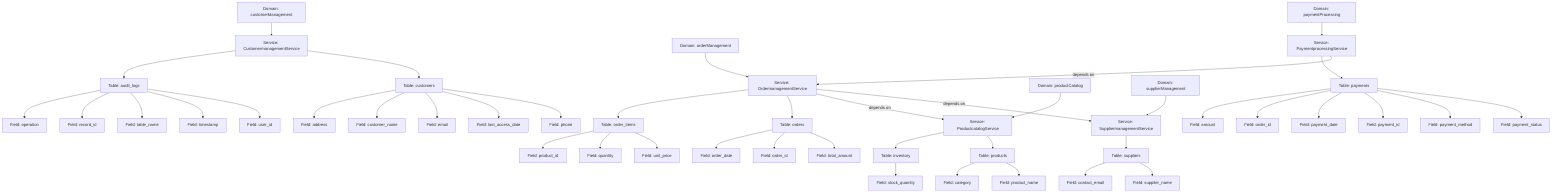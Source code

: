 graph TD
    domain_customerManagement[Domain: customerManagement]
    domain_customerManagement --> service_CustomermanagementService[Service: CustomermanagementService]
    service_CustomermanagementService --> table_audit_logs[Table: audit_logs]
    table_audit_logs --> field_audit_logs_operation[Field: operation]
    table_audit_logs --> field_audit_logs_record_id[Field: record_id]
    table_audit_logs --> field_audit_logs_table_name[Field: table_name]
    table_audit_logs --> field_audit_logs_timestamp[Field: timestamp]
    table_audit_logs --> field_audit_logs_user_id[Field: user_id]
    service_CustomermanagementService --> table_customers[Table: customers]
    table_customers --> field_customers_address[Field: address]
    table_customers --> field_customers_customer_name[Field: customer_name]
    table_customers --> field_customers_email[Field: email]
    table_customers --> field_customers_last_access_date[Field: last_access_date]
    table_customers --> field_customers_phone[Field: phone]
    domain_orderManagement[Domain: orderManagement]
    domain_orderManagement --> service_OrdermanagementService[Service: OrdermanagementService]
    service_OrdermanagementService --> table_order_items[Table: order_items]
    table_order_items --> field_order_items_product_id[Field: product_id]
    table_order_items --> field_order_items_quantity[Field: quantity]
    table_order_items --> field_order_items_unit_price[Field: unit_price]
    service_OrdermanagementService --> table_orders[Table: orders]
    table_orders --> field_orders_order_date[Field: order_date]
    table_orders --> field_orders_order_id[Field: order_id]
    table_orders --> field_orders_total_amount[Field: total_amount]
    domain_productCatalog[Domain: productCatalog]
    domain_productCatalog --> service_ProductcatalogService[Service: ProductcatalogService]
    service_ProductcatalogService --> table_inventory[Table: inventory]
    table_inventory --> field_inventory_stock_quantity[Field: stock_quantity]
    service_ProductcatalogService --> table_products[Table: products]
    table_products --> field_products_category[Field: category]
    table_products --> field_products_product_name[Field: product_name]
    domain_supplierManagement[Domain: supplierManagement]
    domain_supplierManagement --> service_SuppliermanagementService[Service: SuppliermanagementService]
    service_SuppliermanagementService --> table_suppliers[Table: suppliers]
    table_suppliers --> field_suppliers_contact_email[Field: contact_email]
    table_suppliers --> field_suppliers_supplier_name[Field: supplier_name]
    domain_paymentProcessing[Domain: paymentProcessing]
    domain_paymentProcessing --> service_PaymentprocessingService[Service: PaymentprocessingService]
    service_PaymentprocessingService --> table_payments[Table: payments]
    table_payments --> field_payments_amount[Field: amount]
    table_payments --> field_payments_order_id[Field: order_id]
    table_payments --> field_payments_payment_date[Field: payment_date]
    table_payments --> field_payments_payment_id[Field: payment_id]
    table_payments --> field_payments_payment_method[Field: payment_method]
    table_payments --> field_payments_payment_status[Field: payment_status]
    service_OrdermanagementService -->|depends on| service_ProductcatalogService
    service_OrdermanagementService -->|depends on| service_SuppliermanagementService
    service_PaymentprocessingService -->|depends on| service_OrdermanagementService